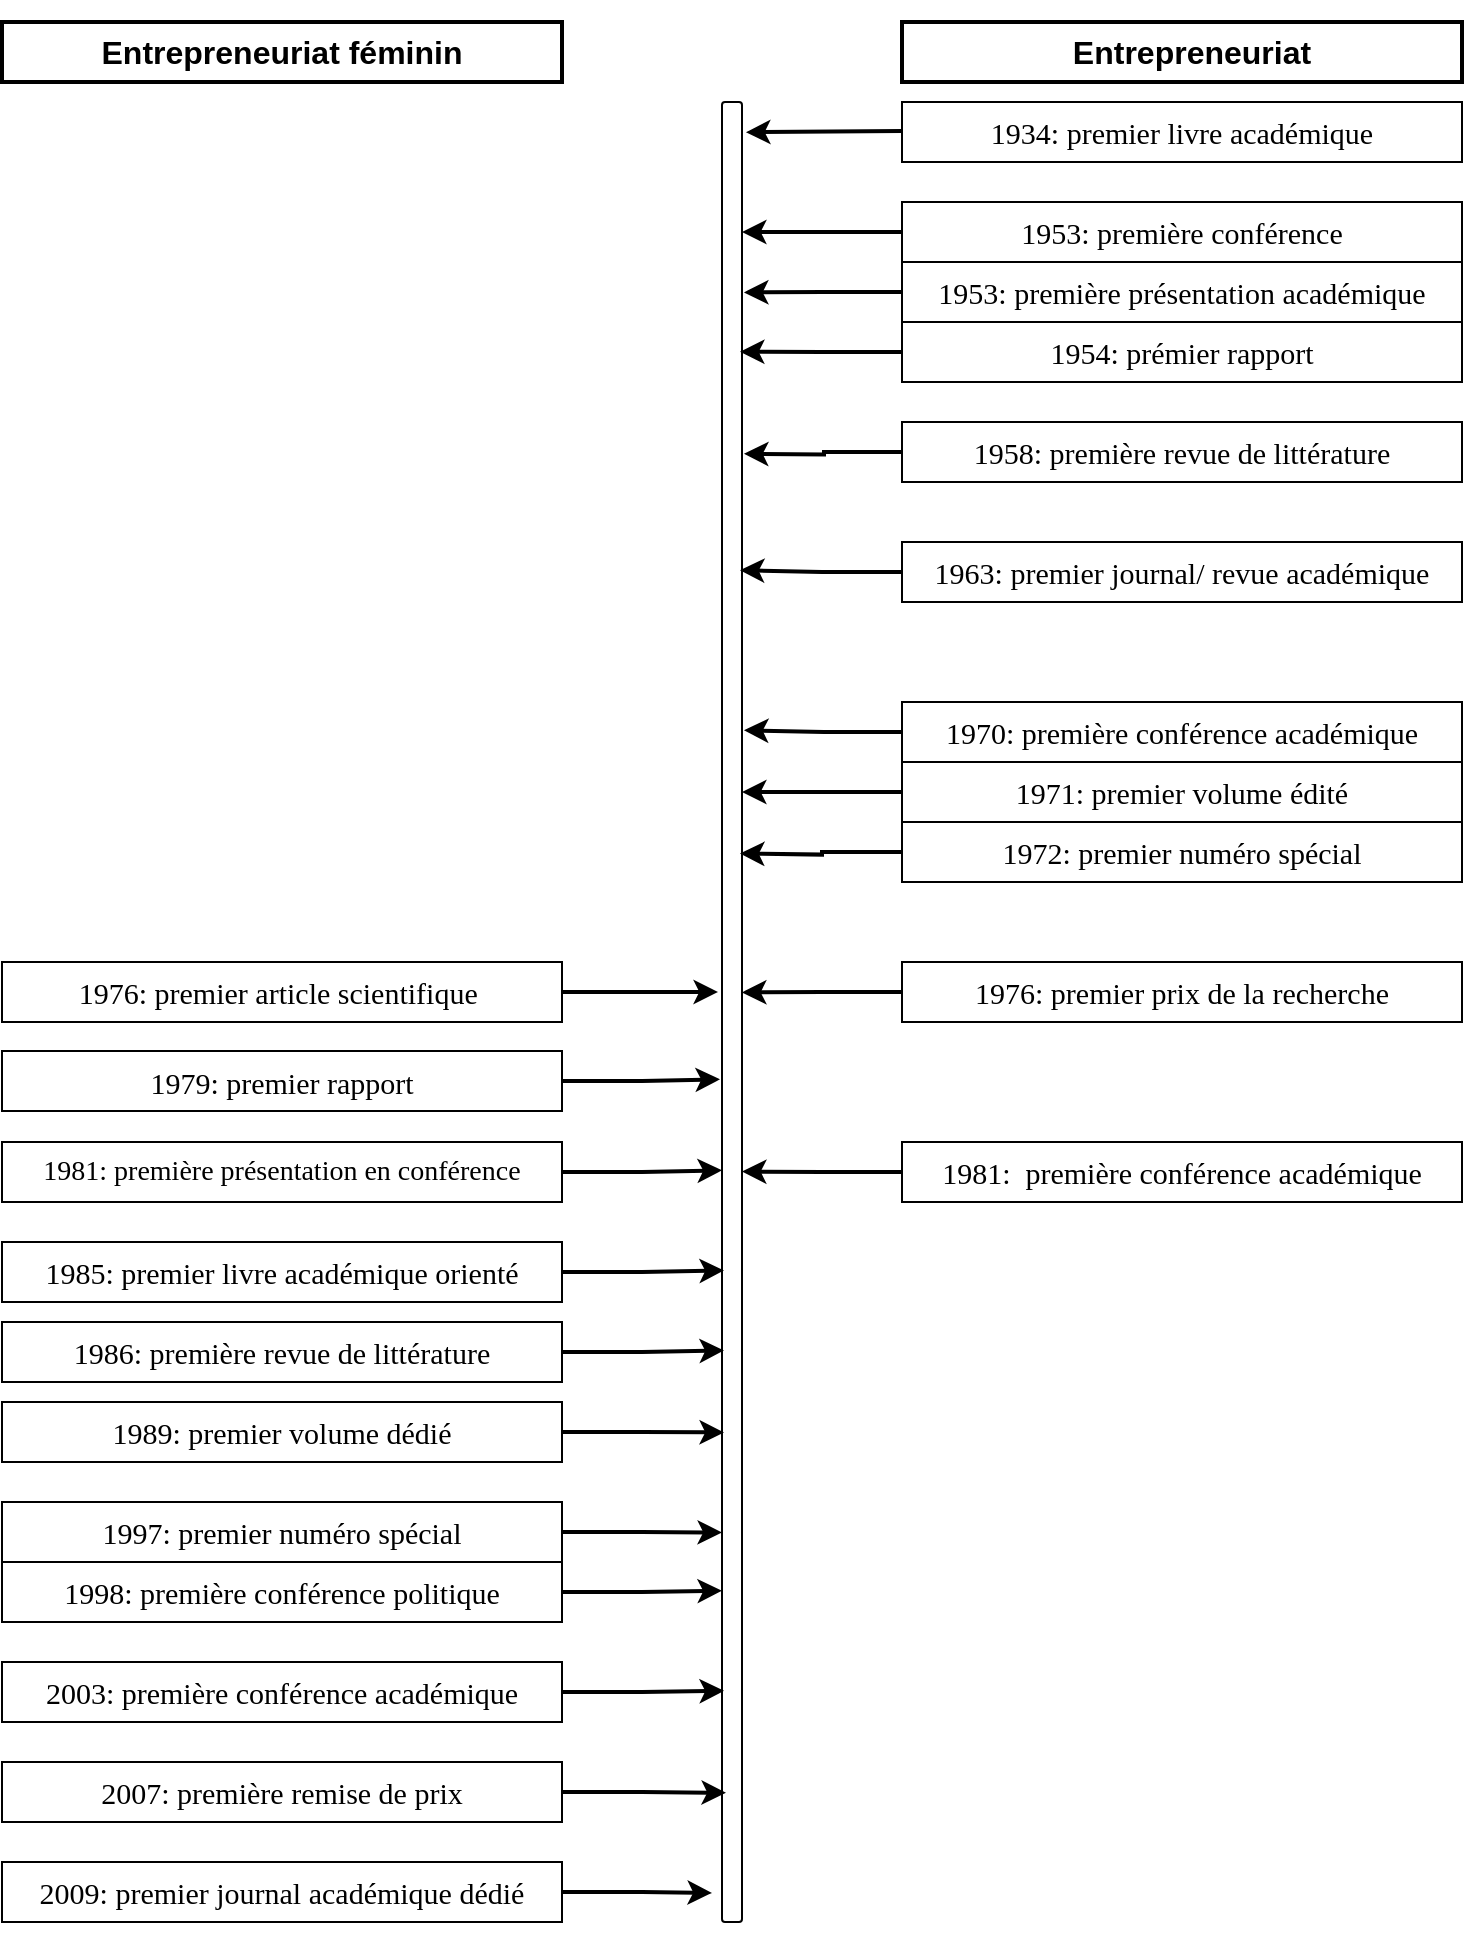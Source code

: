 <mxfile version="20.8.16" type="github">
  <diagram name="Page-1" id="kxPQBd4SaF__wtYdb1RR">
    <mxGraphModel dx="880" dy="427" grid="1" gridSize="10" guides="1" tooltips="1" connect="1" arrows="1" fold="1" page="1" pageScale="1" pageWidth="827" pageHeight="1169" math="0" shadow="0">
      <root>
        <mxCell id="0" />
        <mxCell id="1" parent="0" />
        <mxCell id="5SdZK2xEEZFwPjjDHowP-1" value="&lt;p align=&quot;center&quot; class=&quot;MsoNormal&quot; style=&quot;font-size: 16px;&quot;&gt;Entrepreneuriat&lt;/p&gt;" style="text;html=1;strokeColor=none;fillColor=none;align=center;verticalAlign=middle;whiteSpace=wrap;rounded=0;strokeWidth=1;fontSize=16;fontStyle=1" vertex="1" parent="1">
          <mxGeometry x="580" y="40" width="170" height="30" as="geometry" />
        </mxCell>
        <mxCell id="5SdZK2xEEZFwPjjDHowP-3" value="" style="rounded=0;whiteSpace=wrap;html=1;strokeWidth=2;fontSize=16;fillColor=none;" vertex="1" parent="1">
          <mxGeometry x="520" y="40" width="280" height="30" as="geometry" />
        </mxCell>
        <mxCell id="5SdZK2xEEZFwPjjDHowP-5" value="&lt;p align=&quot;center&quot; class=&quot;MsoNormal&quot; style=&quot;font-size: 15px;&quot;&gt;1934: premier livre académique&lt;/p&gt;" style="rounded=0;whiteSpace=wrap;html=1;strokeWidth=1;fontSize=15;fillColor=none;fontFamily=Georgia;" vertex="1" parent="1">
          <mxGeometry x="520" y="80" width="280" height="30" as="geometry" />
        </mxCell>
        <mxCell id="5SdZK2xEEZFwPjjDHowP-27" style="edgeStyle=orthogonalEdgeStyle;rounded=0;orthogonalLoop=1;jettySize=auto;html=1;entryX=1;entryY=0.116;entryDx=0;entryDy=0;entryPerimeter=0;strokeWidth=2;fontSize=14;" edge="1" parent="1" source="5SdZK2xEEZFwPjjDHowP-6">
          <mxGeometry relative="1" as="geometry">
            <mxPoint x="439.98" y="144.96" as="targetPoint" />
          </mxGeometry>
        </mxCell>
        <mxCell id="5SdZK2xEEZFwPjjDHowP-6" value="&lt;p align=&quot;center&quot; class=&quot;MsoNormal&quot; style=&quot;font-size: 15px;&quot;&gt;1953: première conférence&lt;/p&gt;" style="rounded=0;whiteSpace=wrap;html=1;strokeWidth=1;fontSize=15;fillColor=none;fontFamily=Georgia;" vertex="1" parent="1">
          <mxGeometry x="520" y="130" width="280" height="30" as="geometry" />
        </mxCell>
        <mxCell id="5SdZK2xEEZFwPjjDHowP-28" style="edgeStyle=orthogonalEdgeStyle;rounded=0;orthogonalLoop=1;jettySize=auto;html=1;entryX=1.1;entryY=0.17;entryDx=0;entryDy=0;entryPerimeter=0;strokeWidth=2;fontSize=14;" edge="1" parent="1" source="5SdZK2xEEZFwPjjDHowP-7">
          <mxGeometry relative="1" as="geometry">
            <mxPoint x="440.978" y="175.2" as="targetPoint" />
          </mxGeometry>
        </mxCell>
        <mxCell id="5SdZK2xEEZFwPjjDHowP-7" value="&lt;p align=&quot;center&quot; class=&quot;MsoNormal&quot; style=&quot;font-size: 15px;&quot;&gt;1953: première présentation académique&lt;/p&gt;" style="rounded=0;whiteSpace=wrap;html=1;strokeWidth=1;fontSize=15;fillColor=none;fontFamily=Georgia;" vertex="1" parent="1">
          <mxGeometry x="520" y="160" width="280" height="30" as="geometry" />
        </mxCell>
        <mxCell id="5SdZK2xEEZFwPjjDHowP-29" style="edgeStyle=orthogonalEdgeStyle;rounded=0;orthogonalLoop=1;jettySize=auto;html=1;entryX=0.9;entryY=0.223;entryDx=0;entryDy=0;entryPerimeter=0;strokeWidth=2;fontSize=14;" edge="1" parent="1" source="5SdZK2xEEZFwPjjDHowP-8">
          <mxGeometry relative="1" as="geometry">
            <mxPoint x="438.982" y="204.88" as="targetPoint" />
          </mxGeometry>
        </mxCell>
        <mxCell id="5SdZK2xEEZFwPjjDHowP-8" value="&lt;p align=&quot;center&quot; class=&quot;MsoNormal&quot; style=&quot;font-size: 15px;&quot;&gt;1954: prémier rapport&lt;/p&gt;" style="rounded=0;whiteSpace=wrap;html=1;strokeWidth=1;fontSize=15;fillColor=none;fontFamily=Georgia;" vertex="1" parent="1">
          <mxGeometry x="520" y="190" width="280" height="30" as="geometry" />
        </mxCell>
        <mxCell id="5SdZK2xEEZFwPjjDHowP-30" style="edgeStyle=orthogonalEdgeStyle;rounded=0;orthogonalLoop=1;jettySize=auto;html=1;entryX=1.1;entryY=0.314;entryDx=0;entryDy=0;entryPerimeter=0;strokeWidth=2;fontSize=14;" edge="1" parent="1" source="5SdZK2xEEZFwPjjDHowP-9">
          <mxGeometry relative="1" as="geometry">
            <mxPoint x="440.978" y="255.84" as="targetPoint" />
          </mxGeometry>
        </mxCell>
        <mxCell id="5SdZK2xEEZFwPjjDHowP-9" value="&lt;p align=&quot;center&quot; class=&quot;MsoNormal&quot; style=&quot;font-size: 15px;&quot;&gt;1958: première revue de littérature&lt;/p&gt;" style="rounded=0;whiteSpace=wrap;html=1;strokeWidth=1;fontSize=15;fillColor=none;fontFamily=Georgia;" vertex="1" parent="1">
          <mxGeometry x="520" y="240" width="280" height="30" as="geometry" />
        </mxCell>
        <mxCell id="5SdZK2xEEZFwPjjDHowP-31" style="edgeStyle=orthogonalEdgeStyle;rounded=0;orthogonalLoop=1;jettySize=auto;html=1;entryX=0.9;entryY=0.418;entryDx=0;entryDy=0;entryPerimeter=0;strokeWidth=2;fontSize=14;" edge="1" parent="1" source="5SdZK2xEEZFwPjjDHowP-10">
          <mxGeometry relative="1" as="geometry">
            <mxPoint x="438.982" y="314.08" as="targetPoint" />
          </mxGeometry>
        </mxCell>
        <mxCell id="5SdZK2xEEZFwPjjDHowP-10" value="&lt;p align=&quot;center&quot; class=&quot;MsoNormal&quot; style=&quot;font-size: 15px;&quot;&gt;1963: premier journal/ revue académique&lt;/p&gt;" style="rounded=0;whiteSpace=wrap;html=1;strokeWidth=1;fontSize=15;fillColor=none;fontFamily=Georgia;" vertex="1" parent="1">
          <mxGeometry x="520" y="300" width="280" height="30" as="geometry" />
        </mxCell>
        <mxCell id="5SdZK2xEEZFwPjjDHowP-32" style="edgeStyle=orthogonalEdgeStyle;rounded=0;orthogonalLoop=1;jettySize=auto;html=1;entryX=1.1;entryY=0.561;entryDx=0;entryDy=0;entryPerimeter=0;strokeWidth=2;fontSize=14;" edge="1" parent="1" source="5SdZK2xEEZFwPjjDHowP-11">
          <mxGeometry relative="1" as="geometry">
            <mxPoint x="440.978" y="394.16" as="targetPoint" />
          </mxGeometry>
        </mxCell>
        <mxCell id="5SdZK2xEEZFwPjjDHowP-11" value="&lt;p align=&quot;center&quot; class=&quot;MsoNormal&quot; style=&quot;font-size: 15px;&quot;&gt;1970: première conférence académique&lt;/p&gt;" style="rounded=0;whiteSpace=wrap;html=1;strokeWidth=1;fontSize=15;fillColor=none;fontFamily=Georgia;" vertex="1" parent="1">
          <mxGeometry x="520" y="380" width="280" height="30" as="geometry" />
        </mxCell>
        <mxCell id="5SdZK2xEEZFwPjjDHowP-33" style="edgeStyle=orthogonalEdgeStyle;rounded=0;orthogonalLoop=1;jettySize=auto;html=1;entryX=1;entryY=0.616;entryDx=0;entryDy=0;entryPerimeter=0;strokeWidth=2;fontSize=14;" edge="1" parent="1" source="5SdZK2xEEZFwPjjDHowP-12">
          <mxGeometry relative="1" as="geometry">
            <mxPoint x="439.98" y="424.96" as="targetPoint" />
          </mxGeometry>
        </mxCell>
        <mxCell id="5SdZK2xEEZFwPjjDHowP-12" value="&lt;p align=&quot;center&quot; class=&quot;MsoNormal&quot; style=&quot;font-size: 15px;&quot;&gt;1971: premier volume édité&lt;/p&gt;" style="rounded=0;whiteSpace=wrap;html=1;strokeWidth=1;fontSize=15;fillColor=none;fontFamily=Georgia;" vertex="1" parent="1">
          <mxGeometry x="520" y="410" width="280" height="30" as="geometry" />
        </mxCell>
        <mxCell id="5SdZK2xEEZFwPjjDHowP-34" style="edgeStyle=orthogonalEdgeStyle;rounded=0;orthogonalLoop=1;jettySize=auto;html=1;entryX=0.9;entryY=0.671;entryDx=0;entryDy=0;entryPerimeter=0;strokeWidth=2;fontSize=14;" edge="1" parent="1" source="5SdZK2xEEZFwPjjDHowP-13">
          <mxGeometry relative="1" as="geometry">
            <mxPoint x="438.982" y="455.76" as="targetPoint" />
          </mxGeometry>
        </mxCell>
        <mxCell id="5SdZK2xEEZFwPjjDHowP-13" value="&lt;p align=&quot;center&quot; class=&quot;MsoNormal&quot; style=&quot;font-size: 15px;&quot;&gt;1972: premier numéro spécial&lt;/p&gt;" style="rounded=0;whiteSpace=wrap;html=1;strokeWidth=1;fontSize=15;fillColor=none;fontFamily=Georgia;" vertex="1" parent="1">
          <mxGeometry x="520" y="440" width="280" height="30" as="geometry" />
        </mxCell>
        <mxCell id="5SdZK2xEEZFwPjjDHowP-35" style="edgeStyle=orthogonalEdgeStyle;rounded=0;orthogonalLoop=1;jettySize=auto;html=1;entryX=1;entryY=0.795;entryDx=0;entryDy=0;entryPerimeter=0;strokeWidth=2;fontSize=14;" edge="1" parent="1" source="5SdZK2xEEZFwPjjDHowP-14">
          <mxGeometry relative="1" as="geometry">
            <mxPoint x="439.98" y="525.2" as="targetPoint" />
          </mxGeometry>
        </mxCell>
        <mxCell id="5SdZK2xEEZFwPjjDHowP-14" value="&lt;p align=&quot;center&quot; class=&quot;MsoNormal&quot; style=&quot;font-size: 15px;&quot;&gt;1976: premier prix de la recherche&lt;/p&gt;" style="rounded=0;whiteSpace=wrap;html=1;strokeWidth=1;fontSize=15;fillColor=none;fontFamily=Georgia;" vertex="1" parent="1">
          <mxGeometry x="520" y="510" width="280" height="30" as="geometry" />
        </mxCell>
        <mxCell id="5SdZK2xEEZFwPjjDHowP-36" style="edgeStyle=orthogonalEdgeStyle;rounded=0;orthogonalLoop=1;jettySize=auto;html=1;entryX=1;entryY=0.955;entryDx=0;entryDy=0;entryPerimeter=0;strokeWidth=2;fontSize=14;" edge="1" parent="1" source="5SdZK2xEEZFwPjjDHowP-15">
          <mxGeometry relative="1" as="geometry">
            <mxPoint x="439.98" y="614.8" as="targetPoint" />
          </mxGeometry>
        </mxCell>
        <mxCell id="5SdZK2xEEZFwPjjDHowP-15" value="&lt;p align=&quot;center&quot; class=&quot;MsoNormal&quot; style=&quot;font-size: 15px;&quot;&gt;1981:&amp;nbsp; première conférence académique&lt;/p&gt;" style="rounded=0;whiteSpace=wrap;html=1;strokeWidth=1;fontSize=15;fillColor=none;fontFamily=Georgia;" vertex="1" parent="1">
          <mxGeometry x="520" y="600" width="280" height="30" as="geometry" />
        </mxCell>
        <mxCell id="5SdZK2xEEZFwPjjDHowP-16" value="Entrepreneuriat féminin" style="rounded=0;whiteSpace=wrap;html=1;strokeWidth=2;fontSize=16;fillColor=none;fontStyle=1" vertex="1" parent="1">
          <mxGeometry x="70" y="40" width="280" height="30" as="geometry" />
        </mxCell>
        <mxCell id="5SdZK2xEEZFwPjjDHowP-19" value="" style="endArrow=classic;html=1;rounded=0;fontSize=14;entryX=1.2;entryY=0.027;entryDx=0;entryDy=0;entryPerimeter=0;strokeWidth=2;" edge="1" parent="1">
          <mxGeometry width="50" height="50" relative="1" as="geometry">
            <mxPoint x="520" y="94.5" as="sourcePoint" />
            <mxPoint x="441.976" y="95.12" as="targetPoint" />
          </mxGeometry>
        </mxCell>
        <mxCell id="5SdZK2xEEZFwPjjDHowP-37" value="" style="rounded=1;whiteSpace=wrap;html=1;strokeWidth=1;fontSize=14;fillColor=none;" vertex="1" parent="1">
          <mxGeometry x="430" y="80" width="10" height="910" as="geometry" />
        </mxCell>
        <mxCell id="5SdZK2xEEZFwPjjDHowP-49" style="edgeStyle=orthogonalEdgeStyle;rounded=0;orthogonalLoop=1;jettySize=auto;html=1;entryX=-0.2;entryY=0.489;entryDx=0;entryDy=0;entryPerimeter=0;strokeWidth=2;fontFamily=Georgia;fontSize=14;" edge="1" parent="1" source="5SdZK2xEEZFwPjjDHowP-38" target="5SdZK2xEEZFwPjjDHowP-37">
          <mxGeometry relative="1" as="geometry" />
        </mxCell>
        <mxCell id="5SdZK2xEEZFwPjjDHowP-38" value="&lt;p align=&quot;center&quot; class=&quot;MsoNormal&quot; style=&quot;font-size: 15px;&quot;&gt;1976: premier article scientifique&amp;nbsp;&lt;br style=&quot;font-size: 15px;&quot;&gt;&lt;/p&gt;" style="rounded=0;whiteSpace=wrap;html=1;strokeWidth=1;fontSize=15;fillColor=none;fontFamily=Georgia;" vertex="1" parent="1">
          <mxGeometry x="70" y="510" width="280" height="30" as="geometry" />
        </mxCell>
        <mxCell id="5SdZK2xEEZFwPjjDHowP-59" style="edgeStyle=orthogonalEdgeStyle;rounded=0;orthogonalLoop=1;jettySize=auto;html=1;entryX=-0.1;entryY=0.537;entryDx=0;entryDy=0;entryPerimeter=0;strokeWidth=2;fontFamily=Georgia;fontSize=14;" edge="1" parent="1" source="5SdZK2xEEZFwPjjDHowP-39" target="5SdZK2xEEZFwPjjDHowP-37">
          <mxGeometry relative="1" as="geometry" />
        </mxCell>
        <mxCell id="5SdZK2xEEZFwPjjDHowP-39" value="&lt;p align=&quot;center&quot; class=&quot;MsoNormal&quot; style=&quot;font-size: 15px;&quot;&gt;1979: premier rapport&lt;/p&gt;" style="rounded=0;whiteSpace=wrap;html=1;strokeWidth=1;fontSize=15;fillColor=none;fontFamily=Georgia;" vertex="1" parent="1">
          <mxGeometry x="70" y="554.5" width="280" height="30" as="geometry" />
        </mxCell>
        <mxCell id="5SdZK2xEEZFwPjjDHowP-58" style="edgeStyle=orthogonalEdgeStyle;rounded=0;orthogonalLoop=1;jettySize=auto;html=1;entryX=0;entryY=0.587;entryDx=0;entryDy=0;entryPerimeter=0;strokeWidth=2;fontFamily=Georgia;fontSize=14;" edge="1" parent="1" source="5SdZK2xEEZFwPjjDHowP-40" target="5SdZK2xEEZFwPjjDHowP-37">
          <mxGeometry relative="1" as="geometry" />
        </mxCell>
        <mxCell id="5SdZK2xEEZFwPjjDHowP-40" value="&lt;p align=&quot;center&quot; class=&quot;MsoNormal&quot; style=&quot;font-size: 14px;&quot;&gt;1981: première présentation en conférence&lt;/p&gt;" style="rounded=0;whiteSpace=wrap;html=1;strokeWidth=1;fontSize=14;fillColor=none;fontFamily=Georgia;" vertex="1" parent="1">
          <mxGeometry x="70" y="600" width="280" height="30" as="geometry" />
        </mxCell>
        <mxCell id="5SdZK2xEEZFwPjjDHowP-57" style="edgeStyle=orthogonalEdgeStyle;rounded=0;orthogonalLoop=1;jettySize=auto;html=1;entryX=0.1;entryY=0.642;entryDx=0;entryDy=0;entryPerimeter=0;strokeWidth=2;fontFamily=Georgia;fontSize=14;" edge="1" parent="1" source="5SdZK2xEEZFwPjjDHowP-41" target="5SdZK2xEEZFwPjjDHowP-37">
          <mxGeometry relative="1" as="geometry" />
        </mxCell>
        <mxCell id="5SdZK2xEEZFwPjjDHowP-41" value="&lt;p align=&quot;center&quot; class=&quot;MsoNormal&quot; style=&quot;font-size: 15px;&quot;&gt;1985: premier livre académique orienté&lt;/p&gt;" style="rounded=0;whiteSpace=wrap;html=1;strokeWidth=1;fontSize=15;fillColor=none;fontFamily=Georgia;" vertex="1" parent="1">
          <mxGeometry x="70" y="650" width="280" height="30" as="geometry" />
        </mxCell>
        <mxCell id="5SdZK2xEEZFwPjjDHowP-56" style="edgeStyle=orthogonalEdgeStyle;rounded=0;orthogonalLoop=1;jettySize=auto;html=1;entryX=0.1;entryY=0.686;entryDx=0;entryDy=0;entryPerimeter=0;strokeWidth=2;fontFamily=Georgia;fontSize=14;" edge="1" parent="1" source="5SdZK2xEEZFwPjjDHowP-42" target="5SdZK2xEEZFwPjjDHowP-37">
          <mxGeometry relative="1" as="geometry" />
        </mxCell>
        <mxCell id="5SdZK2xEEZFwPjjDHowP-42" value="&lt;p align=&quot;center&quot; class=&quot;MsoNormal&quot; style=&quot;font-size: 15px;&quot;&gt;1986: première revue de littérature&lt;/p&gt;" style="rounded=0;whiteSpace=wrap;html=1;strokeWidth=1;fontSize=15;fillColor=none;fontFamily=Georgia;" vertex="1" parent="1">
          <mxGeometry x="70" y="690" width="280" height="30" as="geometry" />
        </mxCell>
        <mxCell id="5SdZK2xEEZFwPjjDHowP-55" style="edgeStyle=orthogonalEdgeStyle;rounded=0;orthogonalLoop=1;jettySize=auto;html=1;entryX=0.1;entryY=0.731;entryDx=0;entryDy=0;entryPerimeter=0;strokeWidth=2;fontFamily=Georgia;fontSize=14;" edge="1" parent="1" source="5SdZK2xEEZFwPjjDHowP-43" target="5SdZK2xEEZFwPjjDHowP-37">
          <mxGeometry relative="1" as="geometry" />
        </mxCell>
        <mxCell id="5SdZK2xEEZFwPjjDHowP-43" value="&lt;p align=&quot;center&quot; class=&quot;MsoNormal&quot; style=&quot;font-size: 15px;&quot;&gt;1989: premier volume dédié&lt;/p&gt;" style="rounded=0;whiteSpace=wrap;html=1;strokeWidth=1;fontSize=15;fillColor=none;fontFamily=Georgia;" vertex="1" parent="1">
          <mxGeometry x="70" y="730" width="280" height="30" as="geometry" />
        </mxCell>
        <mxCell id="5SdZK2xEEZFwPjjDHowP-54" style="edgeStyle=orthogonalEdgeStyle;rounded=0;orthogonalLoop=1;jettySize=auto;html=1;entryX=0;entryY=0.786;entryDx=0;entryDy=0;entryPerimeter=0;strokeWidth=2;fontFamily=Georgia;fontSize=14;" edge="1" parent="1" source="5SdZK2xEEZFwPjjDHowP-44" target="5SdZK2xEEZFwPjjDHowP-37">
          <mxGeometry relative="1" as="geometry" />
        </mxCell>
        <mxCell id="5SdZK2xEEZFwPjjDHowP-44" value="&lt;p align=&quot;center&quot; class=&quot;MsoNormal&quot; style=&quot;font-size: 15px;&quot;&gt;1997: premier numéro spécial&lt;/p&gt;" style="rounded=0;whiteSpace=wrap;html=1;strokeWidth=1;fontSize=15;fillColor=none;fontFamily=Georgia;" vertex="1" parent="1">
          <mxGeometry x="70" y="780" width="280" height="30" as="geometry" />
        </mxCell>
        <mxCell id="5SdZK2xEEZFwPjjDHowP-53" style="edgeStyle=orthogonalEdgeStyle;rounded=0;orthogonalLoop=1;jettySize=auto;html=1;entryX=0;entryY=0.818;entryDx=0;entryDy=0;entryPerimeter=0;strokeWidth=2;fontFamily=Georgia;fontSize=14;" edge="1" parent="1" source="5SdZK2xEEZFwPjjDHowP-45" target="5SdZK2xEEZFwPjjDHowP-37">
          <mxGeometry relative="1" as="geometry" />
        </mxCell>
        <mxCell id="5SdZK2xEEZFwPjjDHowP-45" value="&lt;p align=&quot;center&quot; class=&quot;MsoNormal&quot; style=&quot;font-size: 15px;&quot;&gt;1998: première conférence politique&lt;br style=&quot;font-size: 15px;&quot;&gt;&lt;/p&gt;" style="rounded=0;whiteSpace=wrap;html=1;strokeWidth=1;fontSize=15;fillColor=none;fontFamily=Georgia;" vertex="1" parent="1">
          <mxGeometry x="70" y="810" width="280" height="30" as="geometry" />
        </mxCell>
        <mxCell id="5SdZK2xEEZFwPjjDHowP-52" style="edgeStyle=orthogonalEdgeStyle;rounded=0;orthogonalLoop=1;jettySize=auto;html=1;entryX=0.1;entryY=0.873;entryDx=0;entryDy=0;entryPerimeter=0;strokeWidth=2;fontFamily=Georgia;fontSize=14;" edge="1" parent="1" source="5SdZK2xEEZFwPjjDHowP-46" target="5SdZK2xEEZFwPjjDHowP-37">
          <mxGeometry relative="1" as="geometry" />
        </mxCell>
        <mxCell id="5SdZK2xEEZFwPjjDHowP-46" value="&lt;p align=&quot;center&quot; class=&quot;MsoNormal&quot; style=&quot;font-size: 15px;&quot;&gt;2003: première conférence académique&lt;/p&gt;" style="rounded=0;whiteSpace=wrap;html=1;strokeWidth=1;fontSize=15;fillColor=none;fontFamily=Georgia;" vertex="1" parent="1">
          <mxGeometry x="70" y="860" width="280" height="30" as="geometry" />
        </mxCell>
        <mxCell id="5SdZK2xEEZFwPjjDHowP-51" style="edgeStyle=orthogonalEdgeStyle;rounded=0;orthogonalLoop=1;jettySize=auto;html=1;entryX=0.2;entryY=0.929;entryDx=0;entryDy=0;entryPerimeter=0;strokeWidth=2;fontFamily=Georgia;fontSize=14;" edge="1" parent="1" source="5SdZK2xEEZFwPjjDHowP-47" target="5SdZK2xEEZFwPjjDHowP-37">
          <mxGeometry relative="1" as="geometry" />
        </mxCell>
        <mxCell id="5SdZK2xEEZFwPjjDHowP-47" value="&lt;p align=&quot;center&quot; class=&quot;MsoNormal&quot; style=&quot;font-size: 15px;&quot;&gt;2007: première remise de prix&lt;/p&gt;" style="rounded=0;whiteSpace=wrap;html=1;strokeWidth=1;fontSize=15;fillColor=none;fontFamily=Georgia;" vertex="1" parent="1">
          <mxGeometry x="70" y="910" width="280" height="30" as="geometry" />
        </mxCell>
        <mxCell id="5SdZK2xEEZFwPjjDHowP-50" style="edgeStyle=orthogonalEdgeStyle;rounded=0;orthogonalLoop=1;jettySize=auto;html=1;exitX=1;exitY=0.5;exitDx=0;exitDy=0;entryX=-0.5;entryY=0.984;entryDx=0;entryDy=0;entryPerimeter=0;strokeWidth=2;fontFamily=Georgia;fontSize=14;" edge="1" parent="1" source="5SdZK2xEEZFwPjjDHowP-48" target="5SdZK2xEEZFwPjjDHowP-37">
          <mxGeometry relative="1" as="geometry" />
        </mxCell>
        <mxCell id="5SdZK2xEEZFwPjjDHowP-48" value="&lt;p align=&quot;center&quot; class=&quot;MsoNormal&quot; style=&quot;font-size: 15px;&quot;&gt;2009: premier journal académique dédié&lt;/p&gt;" style="rounded=0;whiteSpace=wrap;html=1;strokeWidth=1;fontSize=15;fillColor=none;fontFamily=Georgia;" vertex="1" parent="1">
          <mxGeometry x="70" y="960" width="280" height="30" as="geometry" />
        </mxCell>
      </root>
    </mxGraphModel>
  </diagram>
</mxfile>
